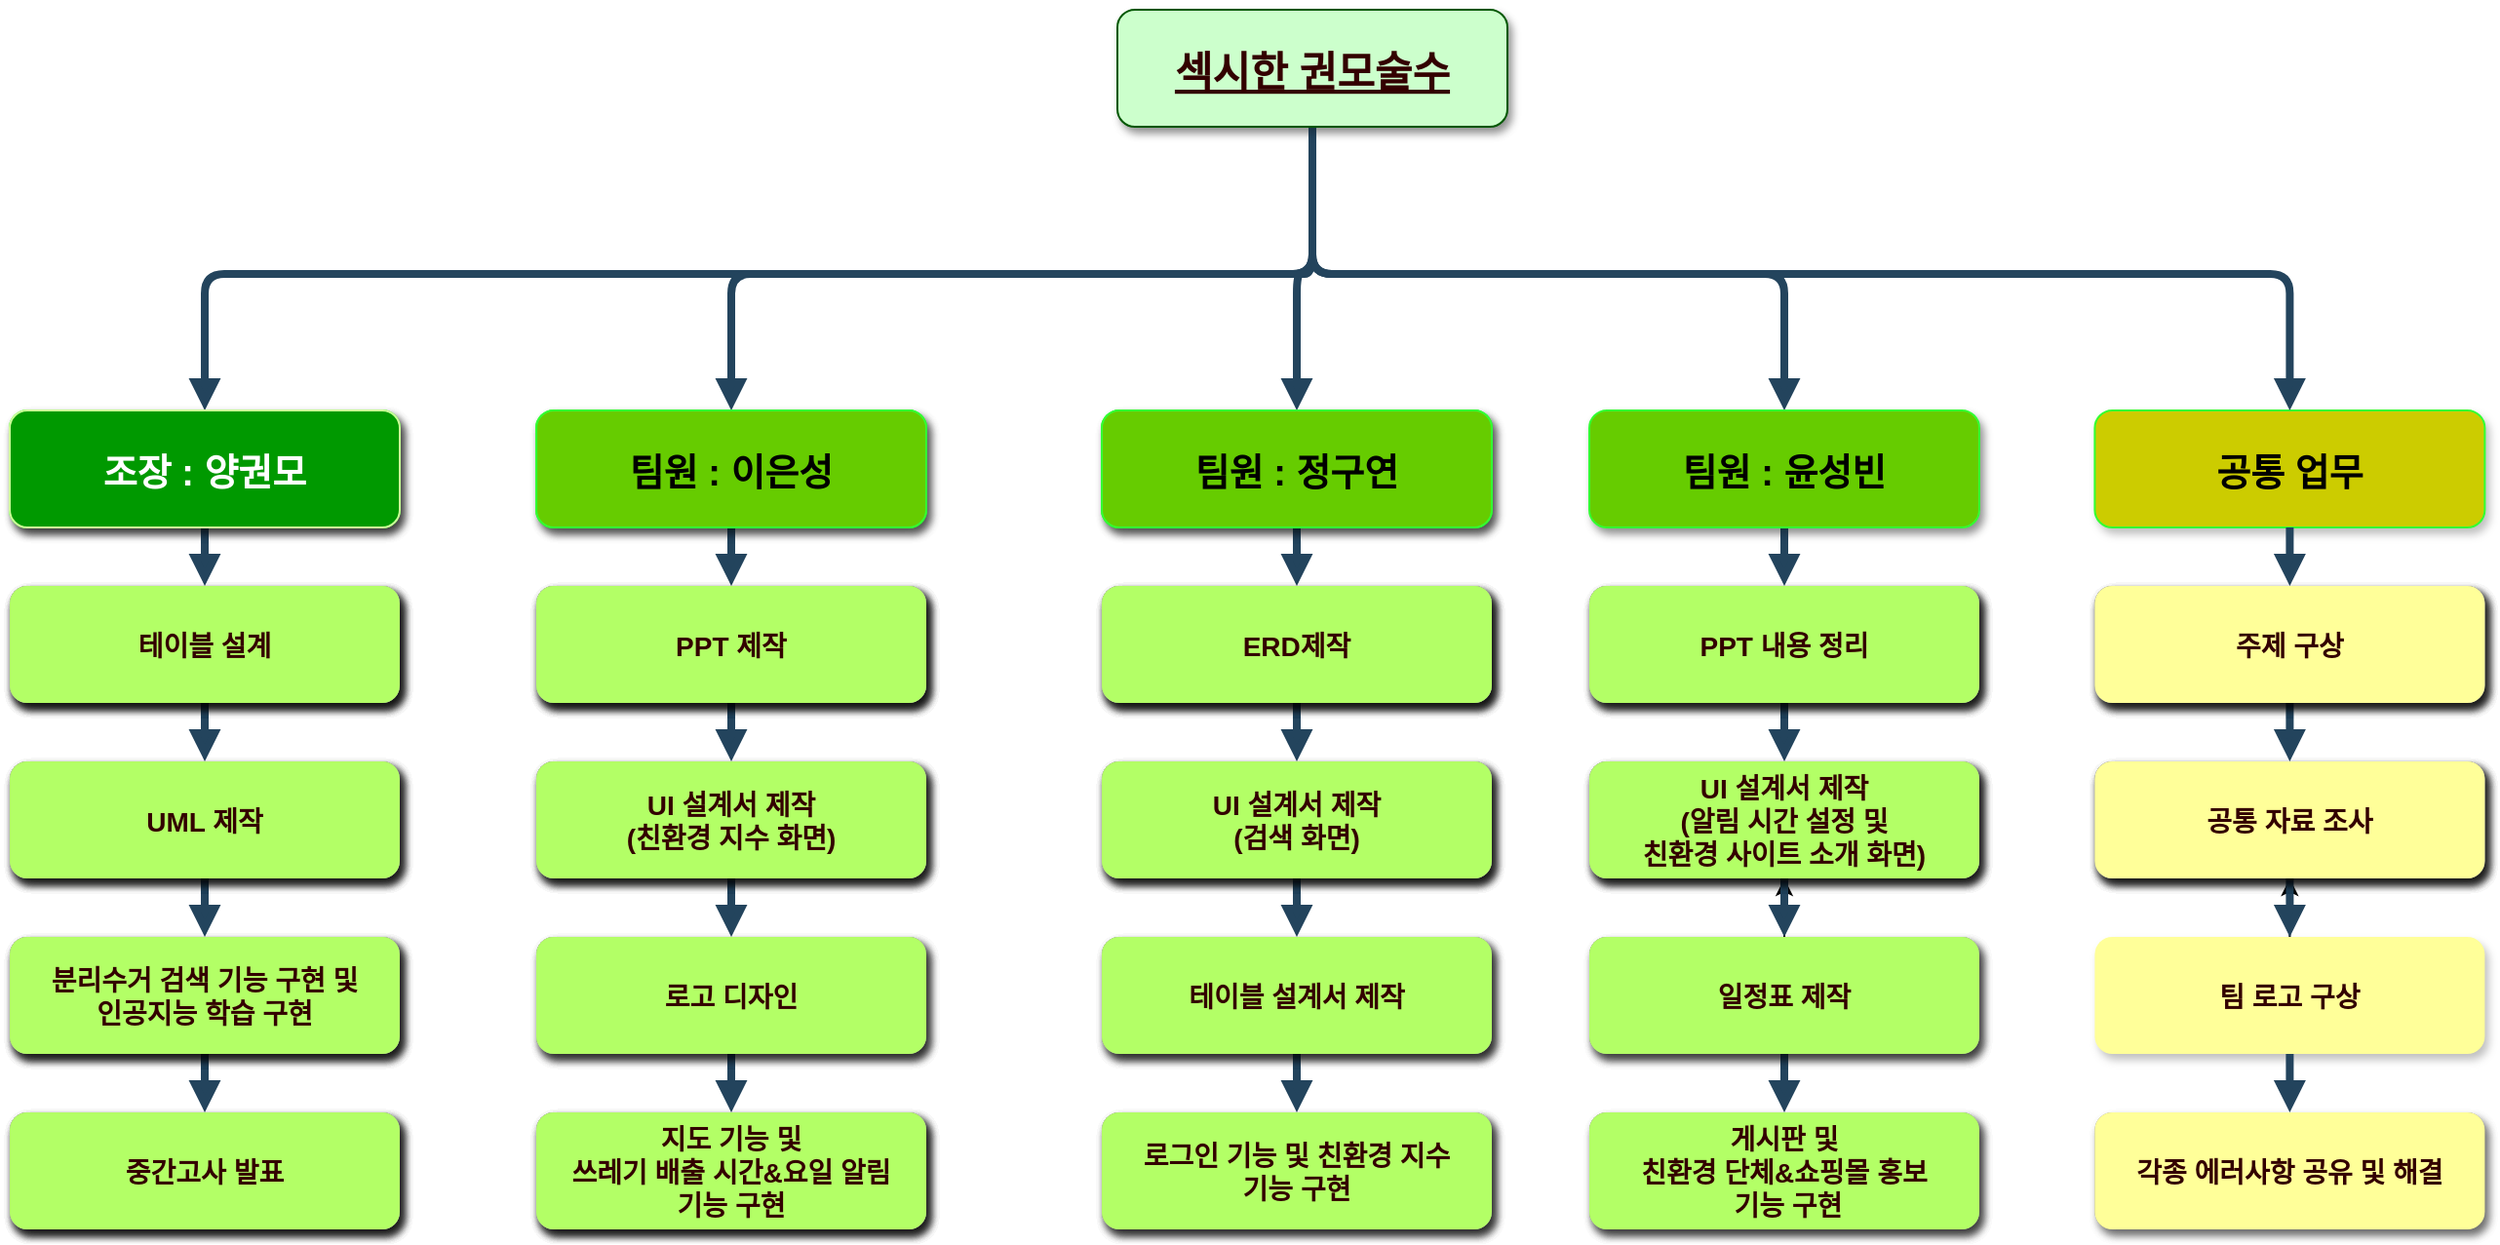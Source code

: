 <mxfile version="15.5.4" type="github">
  <diagram name="Page-1" id="97916047-d0de-89f5-080d-49f4d83e522f">
    <mxGraphModel dx="1452" dy="807" grid="1" gridSize="10" guides="1" tooltips="1" connect="1" arrows="1" fold="1" page="1" pageScale="1.5" pageWidth="1169" pageHeight="827" background="none" math="0" shadow="0">
      <root>
        <mxCell id="0" />
        <mxCell id="1" parent="0" />
        <mxCell id="2" value="섹시한 권모술수" style="rounded=1;fillColor=#B3B3B3;strokeColor=none;shadow=1;gradientColor=none;fontStyle=1;fontColor=#FFFFFF;fontSize=14;" parent="1" vertex="1">
          <mxGeometry x="850" y="420" width="200" height="60" as="geometry" />
        </mxCell>
        <mxCell id="8" value="조장 : 양권모" style="rounded=1;fillColor=#B3B3B3;strokeColor=none;shadow=1;gradientColor=none;fontStyle=1;fontColor=#FFFFFF;fontSize=14;" parent="1" vertex="1">
          <mxGeometry x="282" y="625.5" width="200" height="60" as="geometry" />
        </mxCell>
        <mxCell id="9" value="테이블 설계" style="rounded=1;fillColor=#B3B3B3;strokeColor=none;shadow=1;gradientColor=none;fontStyle=1;fontColor=#FFFFFF;fontSize=14;" parent="1" vertex="1">
          <mxGeometry x="282" y="715.5" width="200" height="60" as="geometry" />
        </mxCell>
        <mxCell id="10" value="UML 제작" style="rounded=1;fillColor=#B3B3B3;strokeColor=none;shadow=1;gradientColor=none;fontStyle=1;fontColor=#FFFFFF;fontSize=14;" parent="1" vertex="1">
          <mxGeometry x="282" y="805.5" width="200" height="60" as="geometry" />
        </mxCell>
        <mxCell id="11" value="분리수거 검색 기능 구현" style="rounded=1;fillColor=#B3B3B3;strokeColor=none;shadow=1;gradientColor=none;fontStyle=1;fontColor=#FFFFFF;fontSize=14;" parent="1" vertex="1">
          <mxGeometry x="282" y="895.5" width="200" height="60" as="geometry" />
        </mxCell>
        <mxCell id="12" value="중간고사 발표" style="rounded=1;fillColor=#B3B3B3;strokeColor=none;shadow=1;gradientColor=none;fontStyle=1;fontColor=#FFFFFF;fontSize=14;" parent="1" vertex="1">
          <mxGeometry x="282" y="985.5" width="200" height="60" as="geometry" />
        </mxCell>
        <mxCell id="13" value="팀원 : 이은성" style="rounded=1;fillColor=#B3B3B3;strokeColor=none;shadow=1;gradientColor=none;fontStyle=1;fontColor=#FFFFFF;fontSize=14;" parent="1" vertex="1">
          <mxGeometry x="552" y="625.5" width="200" height="60" as="geometry" />
        </mxCell>
        <mxCell id="14" value="PPT 제작" style="rounded=1;fillColor=#B3B3B3;strokeColor=none;shadow=1;gradientColor=none;fontStyle=1;fontColor=#FFFFFF;fontSize=14;" parent="1" vertex="1">
          <mxGeometry x="552" y="715.5" width="200" height="60" as="geometry" />
        </mxCell>
        <mxCell id="15" value="UI 설계서 제작&#xa;(친환경 지수 화면)" style="rounded=1;fillColor=#B3B3B3;strokeColor=none;shadow=1;gradientColor=none;fontStyle=1;fontColor=#FFFFFF;fontSize=14;" parent="1" vertex="1">
          <mxGeometry x="552" y="805.5" width="200" height="60" as="geometry" />
        </mxCell>
        <mxCell id="16" value="로고 디자인" style="rounded=1;fillColor=#B3B3B3;strokeColor=none;shadow=1;gradientColor=none;fontStyle=1;fontColor=#FFFFFF;fontSize=14;" parent="1" vertex="1">
          <mxGeometry x="552" y="895.5" width="200" height="60" as="geometry" />
        </mxCell>
        <mxCell id="18" value="팀원 : 정구연" style="rounded=1;fillColor=#B3B3B3;strokeColor=none;shadow=1;gradientColor=none;fontStyle=1;fontColor=#FFFFFF;fontSize=14;" parent="1" vertex="1">
          <mxGeometry x="842" y="625.5" width="200" height="60" as="geometry" />
        </mxCell>
        <mxCell id="19" value="ERD제작" style="rounded=1;fillColor=#B3B3B3;strokeColor=none;shadow=1;gradientColor=none;fontStyle=1;fontColor=#FFFFFF;fontSize=14;" parent="1" vertex="1">
          <mxGeometry x="842" y="715.5" width="200" height="60" as="geometry" />
        </mxCell>
        <mxCell id="20" value="UI 설계서 제작&#xa;(검색 화면)" style="rounded=1;fillColor=#B3B3B3;strokeColor=none;shadow=1;gradientColor=none;fontStyle=1;fontColor=#FFFFFF;fontSize=14;" parent="1" vertex="1">
          <mxGeometry x="842" y="805.5" width="200" height="60" as="geometry" />
        </mxCell>
        <mxCell id="21" value="테이블 설계서 제작" style="rounded=1;fillColor=#B3B3B3;strokeColor=none;shadow=1;gradientColor=none;fontStyle=1;fontColor=#FFFFFF;fontSize=14;" parent="1" vertex="1">
          <mxGeometry x="842" y="895.5" width="200" height="60" as="geometry" />
        </mxCell>
        <mxCell id="22" value="로그인 기능 및 친환경 지수&#xa;기능 구현" style="rounded=1;fillColor=#B3B3B3;strokeColor=none;shadow=1;gradientColor=none;fontStyle=1;fontColor=#FFFFFF;fontSize=14;" parent="1" vertex="1">
          <mxGeometry x="842" y="985.5" width="200" height="60" as="geometry" />
        </mxCell>
        <mxCell id="23" value="팀원 : 윤성빈" style="rounded=1;fillColor=#B3B3B3;strokeColor=none;shadow=1;gradientColor=none;fontStyle=1;fontColor=#FFFFFF;fontSize=14;" parent="1" vertex="1">
          <mxGeometry x="1092" y="625.5" width="200" height="60" as="geometry" />
        </mxCell>
        <mxCell id="24" value="PPT 내용 정리" style="rounded=1;fillColor=#B3B3B3;strokeColor=none;shadow=1;gradientColor=none;fontStyle=1;fontColor=#FFFFFF;fontSize=14;" parent="1" vertex="1">
          <mxGeometry x="1092" y="715.5" width="200" height="60" as="geometry" />
        </mxCell>
        <mxCell id="25" value="UI 설계서 제작&#xa;(알림 시간 설정 및 &#xa;친환경 사이트 소개 화면)" style="rounded=1;fillColor=#B3B3B3;strokeColor=none;shadow=1;gradientColor=none;fontStyle=1;fontColor=#FFFFFF;fontSize=14;" parent="1" vertex="1">
          <mxGeometry x="1092" y="805.5" width="200" height="60" as="geometry" />
        </mxCell>
        <mxCell id="JcWM8oOSAUvYEdA_p9wD-55" value="" style="edgeStyle=orthogonalEdgeStyle;rounded=0;orthogonalLoop=1;jettySize=auto;html=1;fillColor=#B3B3B3;" parent="1" source="26" target="25" edge="1">
          <mxGeometry relative="1" as="geometry" />
        </mxCell>
        <mxCell id="26" value="일정표 제작" style="rounded=1;fillColor=#B3B3B3;strokeColor=none;shadow=1;gradientColor=none;fontStyle=1;fontColor=#FFFFFF;fontSize=14;" parent="1" vertex="1">
          <mxGeometry x="1092" y="895.5" width="200" height="60" as="geometry" />
        </mxCell>
        <mxCell id="27" value="게시판 및&#xa;친환경 단체&amp;쇼핑몰 홍보&#xa; 기능 구현" style="rounded=1;fillColor=#B3B3B3;strokeColor=none;shadow=1;gradientColor=none;fontStyle=1;fontColor=#FFFFFF;fontSize=14;" parent="1" vertex="1">
          <mxGeometry x="1092" y="985.5" width="200" height="60" as="geometry" />
        </mxCell>
        <mxCell id="34" value="" style="edgeStyle=elbowEdgeStyle;elbow=vertical;strokeWidth=4;endArrow=block;endFill=1;fontStyle=1;strokeColor=#23445D;exitX=0.5;exitY=0.984;exitDx=0;exitDy=0;exitPerimeter=0;" parent="1" source="2" target="8" edge="1">
          <mxGeometry x="22" y="165.5" width="100" height="100" as="geometry">
            <mxPoint x="772" y="405.5" as="sourcePoint" />
            <mxPoint x="122" y="165.5" as="targetPoint" />
            <Array as="points">
              <mxPoint x="552" y="555.5" />
            </Array>
          </mxGeometry>
        </mxCell>
        <mxCell id="37" value="" style="edgeStyle=elbowEdgeStyle;elbow=vertical;strokeWidth=4;endArrow=block;endFill=1;fontStyle=1;strokeColor=#23445D;exitX=0.5;exitY=1;exitDx=0;exitDy=0;" parent="1" source="2" target="23" edge="1">
          <mxGeometry x="22" y="165.5" width="100" height="100" as="geometry">
            <mxPoint x="772" y="405.5" as="sourcePoint" />
            <mxPoint x="122" y="165.5" as="targetPoint" />
            <Array as="points">
              <mxPoint x="972" y="555.5" />
            </Array>
          </mxGeometry>
        </mxCell>
        <mxCell id="38" value="" style="edgeStyle=elbowEdgeStyle;elbow=vertical;strokeWidth=4;endArrow=block;endFill=1;fontStyle=1;strokeColor=#23445D;fillColor=#B3B3B3;" parent="1" source="8" target="9" edge="1">
          <mxGeometry x="62" y="165.5" width="100" height="100" as="geometry">
            <mxPoint x="62" y="265.5" as="sourcePoint" />
            <mxPoint x="162" y="165.5" as="targetPoint" />
          </mxGeometry>
        </mxCell>
        <mxCell id="39" value="" style="edgeStyle=elbowEdgeStyle;elbow=vertical;strokeWidth=4;endArrow=block;endFill=1;fontStyle=1;strokeColor=#23445D;fillColor=#B3B3B3;" parent="1" source="9" target="10" edge="1">
          <mxGeometry x="62" y="185.5" width="100" height="100" as="geometry">
            <mxPoint x="62" y="285.5" as="sourcePoint" />
            <mxPoint x="162" y="185.5" as="targetPoint" />
          </mxGeometry>
        </mxCell>
        <mxCell id="40" value="" style="edgeStyle=elbowEdgeStyle;elbow=vertical;strokeWidth=4;endArrow=block;endFill=1;fontStyle=1;strokeColor=#23445D;fillColor=#B3B3B3;" parent="1" source="10" target="11" edge="1">
          <mxGeometry x="62" y="195.5" width="100" height="100" as="geometry">
            <mxPoint x="62" y="295.5" as="sourcePoint" />
            <mxPoint x="162" y="195.5" as="targetPoint" />
          </mxGeometry>
        </mxCell>
        <mxCell id="41" value="" style="edgeStyle=elbowEdgeStyle;elbow=vertical;strokeWidth=4;endArrow=block;endFill=1;fontStyle=1;strokeColor=#23445D;fillColor=#B3B3B3;" parent="1" source="11" target="12" edge="1">
          <mxGeometry x="62" y="205.5" width="100" height="100" as="geometry">
            <mxPoint x="62" y="305.5" as="sourcePoint" />
            <mxPoint x="162" y="205.5" as="targetPoint" />
          </mxGeometry>
        </mxCell>
        <mxCell id="42" value="" style="edgeStyle=elbowEdgeStyle;elbow=vertical;strokeWidth=4;endArrow=block;endFill=1;fontStyle=1;strokeColor=#23445D;fillColor=#B3B3B3;" parent="1" source="13" target="14" edge="1">
          <mxGeometry x="62" y="175.5" width="100" height="100" as="geometry">
            <mxPoint x="62" y="275.5" as="sourcePoint" />
            <mxPoint x="162" y="175.5" as="targetPoint" />
          </mxGeometry>
        </mxCell>
        <mxCell id="43" value="" style="edgeStyle=elbowEdgeStyle;elbow=vertical;strokeWidth=4;endArrow=block;endFill=1;fontStyle=1;strokeColor=#23445D;fillColor=#B3B3B3;" parent="1" source="14" target="15" edge="1">
          <mxGeometry x="62" y="185.5" width="100" height="100" as="geometry">
            <mxPoint x="62" y="285.5" as="sourcePoint" />
            <mxPoint x="162" y="185.5" as="targetPoint" />
          </mxGeometry>
        </mxCell>
        <mxCell id="44" value="" style="edgeStyle=elbowEdgeStyle;elbow=vertical;strokeWidth=4;endArrow=block;endFill=1;fontStyle=1;strokeColor=#23445D;fillColor=#B3B3B3;" parent="1" source="15" target="16" edge="1">
          <mxGeometry x="62" y="195.5" width="100" height="100" as="geometry">
            <mxPoint x="62" y="295.5" as="sourcePoint" />
            <mxPoint x="162" y="195.5" as="targetPoint" />
          </mxGeometry>
        </mxCell>
        <mxCell id="46" value="" style="edgeStyle=elbowEdgeStyle;elbow=vertical;strokeWidth=4;endArrow=block;endFill=1;fontStyle=1;strokeColor=#23445D;fillColor=#B3B3B3;" parent="1" source="18" target="19" edge="1">
          <mxGeometry x="72" y="175.5" width="100" height="100" as="geometry">
            <mxPoint x="72" y="275.5" as="sourcePoint" />
            <mxPoint x="172" y="175.5" as="targetPoint" />
          </mxGeometry>
        </mxCell>
        <mxCell id="47" value="" style="edgeStyle=elbowEdgeStyle;elbow=vertical;strokeWidth=4;endArrow=block;endFill=1;fontStyle=1;strokeColor=#23445D;fillColor=#B3B3B3;" parent="1" source="19" target="20" edge="1">
          <mxGeometry x="72" y="185.5" width="100" height="100" as="geometry">
            <mxPoint x="72" y="285.5" as="sourcePoint" />
            <mxPoint x="172" y="185.5" as="targetPoint" />
          </mxGeometry>
        </mxCell>
        <mxCell id="48" value="" style="edgeStyle=elbowEdgeStyle;elbow=vertical;strokeWidth=4;endArrow=block;endFill=1;fontStyle=1;strokeColor=#23445D;fillColor=#B3B3B3;" parent="1" source="20" target="21" edge="1">
          <mxGeometry x="72" y="195.5" width="100" height="100" as="geometry">
            <mxPoint x="72" y="295.5" as="sourcePoint" />
            <mxPoint x="172" y="195.5" as="targetPoint" />
          </mxGeometry>
        </mxCell>
        <mxCell id="49" value="" style="edgeStyle=elbowEdgeStyle;elbow=vertical;strokeWidth=4;endArrow=block;endFill=1;fontStyle=1;strokeColor=#23445D;fillColor=#B3B3B3;" parent="1" source="21" target="22" edge="1">
          <mxGeometry x="72" y="205.5" width="100" height="100" as="geometry">
            <mxPoint x="72" y="305.5" as="sourcePoint" />
            <mxPoint x="172" y="205.5" as="targetPoint" />
          </mxGeometry>
        </mxCell>
        <mxCell id="50" value="" style="edgeStyle=elbowEdgeStyle;elbow=vertical;strokeWidth=4;endArrow=block;endFill=1;fontStyle=1;strokeColor=#23445D;fillColor=#B3B3B3;" parent="1" source="23" target="24" edge="1">
          <mxGeometry x="72" y="175.5" width="100" height="100" as="geometry">
            <mxPoint x="72" y="275.5" as="sourcePoint" />
            <mxPoint x="172" y="175.5" as="targetPoint" />
          </mxGeometry>
        </mxCell>
        <mxCell id="51" value="" style="edgeStyle=elbowEdgeStyle;elbow=vertical;strokeWidth=4;endArrow=block;endFill=1;fontStyle=1;strokeColor=#23445D;fillColor=#B3B3B3;" parent="1" source="24" target="25" edge="1">
          <mxGeometry x="72" y="185.5" width="100" height="100" as="geometry">
            <mxPoint x="72" y="285.5" as="sourcePoint" />
            <mxPoint x="172" y="185.5" as="targetPoint" />
          </mxGeometry>
        </mxCell>
        <mxCell id="52" value="" style="edgeStyle=elbowEdgeStyle;elbow=vertical;strokeWidth=4;endArrow=block;endFill=1;fontStyle=1;strokeColor=#23445D;fillColor=#B3B3B3;" parent="1" source="25" target="26" edge="1">
          <mxGeometry x="72" y="195.5" width="100" height="100" as="geometry">
            <mxPoint x="72" y="295.5" as="sourcePoint" />
            <mxPoint x="172" y="195.5" as="targetPoint" />
          </mxGeometry>
        </mxCell>
        <mxCell id="53" value="" style="edgeStyle=elbowEdgeStyle;elbow=vertical;strokeWidth=4;endArrow=block;endFill=1;fontStyle=1;strokeColor=#23445D;fillColor=#B3B3B3;" parent="1" source="26" target="27" edge="1">
          <mxGeometry x="72" y="205.5" width="100" height="100" as="geometry">
            <mxPoint x="72" y="305.5" as="sourcePoint" />
            <mxPoint x="172" y="205.5" as="targetPoint" />
          </mxGeometry>
        </mxCell>
        <mxCell id="54" value="" style="edgeStyle=elbowEdgeStyle;elbow=vertical;strokeWidth=4;endArrow=block;endFill=1;fontStyle=1;strokeColor=#23445D;exitX=0.5;exitY=1;exitDx=0;exitDy=0;" parent="1" source="2" target="13" edge="1">
          <mxGeometry x="22" y="165.5" width="100" height="100" as="geometry">
            <mxPoint x="770" y="490" as="sourcePoint" />
            <mxPoint x="122" y="165.5" as="targetPoint" />
            <Array as="points">
              <mxPoint x="652" y="555.5" />
            </Array>
          </mxGeometry>
        </mxCell>
        <mxCell id="55" value="" style="edgeStyle=elbowEdgeStyle;elbow=vertical;strokeWidth=4;endArrow=block;endFill=1;fontStyle=1;strokeColor=#23445D;exitX=0.5;exitY=1;exitDx=0;exitDy=0;" parent="1" source="2" target="18" edge="1">
          <mxGeometry x="22" y="165.5" width="100" height="100" as="geometry">
            <mxPoint x="772" y="405.5" as="sourcePoint" />
            <mxPoint x="122" y="165.5" as="targetPoint" />
            <Array as="points">
              <mxPoint x="942" y="555.5" />
            </Array>
          </mxGeometry>
        </mxCell>
        <mxCell id="JcWM8oOSAUvYEdA_p9wD-56" value="지도 기능 및&#xa;쓰레기 배출 시간&amp;요일 알림&#xa;기능 구현" style="rounded=1;fillColor=#B3B3B3;strokeColor=none;shadow=1;gradientColor=none;fontStyle=1;fontColor=#FFFFFF;fontSize=14;" parent="1" vertex="1">
          <mxGeometry x="552" y="985.5" width="200" height="60" as="geometry" />
        </mxCell>
        <mxCell id="JcWM8oOSAUvYEdA_p9wD-57" value="" style="edgeStyle=elbowEdgeStyle;elbow=vertical;strokeWidth=4;endArrow=block;endFill=1;fontStyle=1;strokeColor=#23445D;fillColor=#B3B3B3;" parent="1" target="JcWM8oOSAUvYEdA_p9wD-56" edge="1">
          <mxGeometry x="332" y="205.5" width="100" height="100" as="geometry">
            <mxPoint x="652" y="955.5" as="sourcePoint" />
            <mxPoint x="432" y="205.5" as="targetPoint" />
          </mxGeometry>
        </mxCell>
        <mxCell id="JcWM8oOSAUvYEdA_p9wD-58" value="공통 업무" style="rounded=1;fillColor=#CCCC00;strokeColor=#33FF33;shadow=1;fontStyle=1;fontSize=19;" parent="1" vertex="1">
          <mxGeometry x="1351.2" y="625.5" width="200" height="60" as="geometry" />
        </mxCell>
        <mxCell id="JcWM8oOSAUvYEdA_p9wD-59" value="주제 구상" style="rounded=1;fillColor=#B3B3B3;strokeColor=none;shadow=1;gradientColor=none;fontStyle=1;fontColor=#FFFFFF;fontSize=14;" parent="1" vertex="1">
          <mxGeometry x="1351.2" y="715.5" width="200" height="60" as="geometry" />
        </mxCell>
        <mxCell id="JcWM8oOSAUvYEdA_p9wD-60" value="자료 조사" style="rounded=1;fillColor=#B3B3B3;strokeColor=none;shadow=1;gradientColor=none;fontStyle=1;fontColor=#FFFFFF;fontSize=14;" parent="1" vertex="1">
          <mxGeometry x="1351.2" y="805.5" width="200" height="60" as="geometry" />
        </mxCell>
        <mxCell id="JcWM8oOSAUvYEdA_p9wD-61" value="" style="edgeStyle=orthogonalEdgeStyle;rounded=0;orthogonalLoop=1;jettySize=auto;html=1;fillColor=#B3B3B3;" parent="1" source="JcWM8oOSAUvYEdA_p9wD-62" target="JcWM8oOSAUvYEdA_p9wD-60" edge="1">
          <mxGeometry relative="1" as="geometry" />
        </mxCell>
        <mxCell id="JcWM8oOSAUvYEdA_p9wD-62" value="팀 로고 구상" style="rounded=1;fillColor=#FFFF99;strokeColor=none;shadow=1;gradientColor=none;fontStyle=1;fontColor=#330000;fontSize=14;" parent="1" vertex="1">
          <mxGeometry x="1351.2" y="895.5" width="200" height="60" as="geometry" />
        </mxCell>
        <mxCell id="JcWM8oOSAUvYEdA_p9wD-63" value="각종 에러사항 공유 및 해결" style="rounded=1;fillColor=#B3B3B3;strokeColor=none;shadow=1;gradientColor=none;fontStyle=1;fontColor=#FFFFFF;fontSize=14;" parent="1" vertex="1">
          <mxGeometry x="1351.2" y="985.5" width="200" height="60" as="geometry" />
        </mxCell>
        <mxCell id="JcWM8oOSAUvYEdA_p9wD-64" value="" style="edgeStyle=elbowEdgeStyle;elbow=vertical;strokeWidth=4;endArrow=block;endFill=1;fontStyle=1;strokeColor=#23445D;exitX=0.5;exitY=1;exitDx=0;exitDy=0;" parent="1" source="2" target="JcWM8oOSAUvYEdA_p9wD-58" edge="1">
          <mxGeometry x="281.2" y="165.5" width="100" height="100" as="geometry">
            <mxPoint x="940" y="480" as="sourcePoint" />
            <mxPoint x="381.2" y="165.5" as="targetPoint" />
            <Array as="points">
              <mxPoint x="1231.2" y="555.5" />
            </Array>
          </mxGeometry>
        </mxCell>
        <mxCell id="JcWM8oOSAUvYEdA_p9wD-65" value="" style="edgeStyle=elbowEdgeStyle;elbow=vertical;strokeWidth=4;endArrow=block;endFill=1;fontStyle=1;strokeColor=#23445D;fillColor=#B3B3B3;" parent="1" source="JcWM8oOSAUvYEdA_p9wD-58" target="JcWM8oOSAUvYEdA_p9wD-59" edge="1">
          <mxGeometry x="331.2" y="175.5" width="100" height="100" as="geometry">
            <mxPoint x="331.2" y="275.5" as="sourcePoint" />
            <mxPoint x="431.2" y="175.5" as="targetPoint" />
          </mxGeometry>
        </mxCell>
        <mxCell id="JcWM8oOSAUvYEdA_p9wD-66" value="" style="edgeStyle=elbowEdgeStyle;elbow=vertical;strokeWidth=4;endArrow=block;endFill=1;fontStyle=1;strokeColor=#23445D;fillColor=#B3B3B3;" parent="1" source="JcWM8oOSAUvYEdA_p9wD-59" target="JcWM8oOSAUvYEdA_p9wD-60" edge="1">
          <mxGeometry x="331.2" y="185.5" width="100" height="100" as="geometry">
            <mxPoint x="331.2" y="285.5" as="sourcePoint" />
            <mxPoint x="431.2" y="185.5" as="targetPoint" />
          </mxGeometry>
        </mxCell>
        <mxCell id="JcWM8oOSAUvYEdA_p9wD-67" value="" style="edgeStyle=elbowEdgeStyle;elbow=vertical;strokeWidth=4;endArrow=block;endFill=1;fontStyle=1;strokeColor=#23445D;fillColor=#B3B3B3;" parent="1" source="JcWM8oOSAUvYEdA_p9wD-60" target="JcWM8oOSAUvYEdA_p9wD-62" edge="1">
          <mxGeometry x="331.2" y="195.5" width="100" height="100" as="geometry">
            <mxPoint x="331.2" y="295.5" as="sourcePoint" />
            <mxPoint x="431.2" y="195.5" as="targetPoint" />
          </mxGeometry>
        </mxCell>
        <mxCell id="JcWM8oOSAUvYEdA_p9wD-68" value="" style="edgeStyle=elbowEdgeStyle;elbow=vertical;strokeWidth=4;endArrow=block;endFill=1;fontStyle=1;strokeColor=#23445D;fillColor=#B3B3B3;" parent="1" source="JcWM8oOSAUvYEdA_p9wD-62" target="JcWM8oOSAUvYEdA_p9wD-63" edge="1">
          <mxGeometry x="331.2" y="205.5" width="100" height="100" as="geometry">
            <mxPoint x="331.2" y="305.5" as="sourcePoint" />
            <mxPoint x="431.2" y="205.5" as="targetPoint" />
          </mxGeometry>
        </mxCell>
        <mxCell id="vO5Uiwg48mZxLJuewjus-56" value="섹시한 권모술수" style="rounded=1;fillColor=#CCFFCC;strokeColor=#005700;shadow=1;fontStyle=5;fontSize=21;fontColor=#330000;" vertex="1" parent="1">
          <mxGeometry x="850" y="420" width="200" height="60" as="geometry" />
        </mxCell>
        <mxCell id="vO5Uiwg48mZxLJuewjus-57" value="조장 : 양권모" style="rounded=1;fillColor=#B3B3B3;strokeColor=none;shadow=1;gradientColor=none;fontStyle=1;fontColor=#FFFFFF;fontSize=14;" vertex="1" parent="1">
          <mxGeometry x="282" y="625.5" width="200" height="60" as="geometry" />
        </mxCell>
        <mxCell id="vO5Uiwg48mZxLJuewjus-58" value="조장 : 양권모" style="rounded=1;fillColor=#B3B3B3;strokeColor=none;shadow=1;gradientColor=none;fontStyle=1;fontColor=#FFFFFF;fontSize=14;" vertex="1" parent="1">
          <mxGeometry x="282" y="625.5" width="200" height="60" as="geometry" />
        </mxCell>
        <mxCell id="vO5Uiwg48mZxLJuewjus-59" value="팀원 : 이은성" style="rounded=1;fillColor=#B3B3B3;strokeColor=none;shadow=1;gradientColor=none;fontStyle=1;fontColor=#FFFFFF;fontSize=14;" vertex="1" parent="1">
          <mxGeometry x="552" y="625.5" width="200" height="60" as="geometry" />
        </mxCell>
        <mxCell id="vO5Uiwg48mZxLJuewjus-60" value="팀원 : 정구연" style="rounded=1;fillColor=#B3B3B3;strokeColor=none;shadow=1;gradientColor=none;fontStyle=1;fontColor=#FFFFFF;fontSize=14;" vertex="1" parent="1">
          <mxGeometry x="842" y="625.5" width="200" height="60" as="geometry" />
        </mxCell>
        <mxCell id="vO5Uiwg48mZxLJuewjus-61" value="조장 : 양권모" style="rounded=1;fillColor=#66CC00;strokeColor=#33FF33;shadow=1;fontStyle=1;fontSize=14;" vertex="1" parent="1">
          <mxGeometry x="282" y="625.5" width="200" height="60" as="geometry" />
        </mxCell>
        <mxCell id="vO5Uiwg48mZxLJuewjus-62" value="팀원 : 이은성" style="rounded=1;fillColor=#66CC00;strokeColor=#33FF33;shadow=1;fontStyle=1;fontSize=14;" vertex="1" parent="1">
          <mxGeometry x="552" y="625.5" width="200" height="60" as="geometry" />
        </mxCell>
        <mxCell id="vO5Uiwg48mZxLJuewjus-63" value="팀원 : 정구연" style="rounded=1;fillColor=#66CC00;strokeColor=#33FF33;shadow=1;fontStyle=1;fontSize=14;" vertex="1" parent="1">
          <mxGeometry x="842" y="625.5" width="200" height="60" as="geometry" />
        </mxCell>
        <mxCell id="vO5Uiwg48mZxLJuewjus-64" value="팀원 : 윤성빈" style="rounded=1;fillColor=#66CC00;strokeColor=#33FF33;shadow=1;fontStyle=1;fontSize=19;" vertex="1" parent="1">
          <mxGeometry x="1092" y="625.5" width="200" height="60" as="geometry" />
        </mxCell>
        <mxCell id="vO5Uiwg48mZxLJuewjus-65" value="테이블 설계" style="rounded=1;fillColor=#B3B3B3;strokeColor=none;shadow=1;gradientColor=none;fontStyle=1;fontColor=#FFFFFF;fontSize=14;" vertex="1" parent="1">
          <mxGeometry x="282" y="715.5" width="200" height="60" as="geometry" />
        </mxCell>
        <mxCell id="vO5Uiwg48mZxLJuewjus-66" value="PPT 제작" style="rounded=1;fillColor=#B3B3B3;strokeColor=none;shadow=1;gradientColor=none;fontStyle=1;fontColor=#FFFFFF;fontSize=14;" vertex="1" parent="1">
          <mxGeometry x="552" y="715.5" width="200" height="60" as="geometry" />
        </mxCell>
        <mxCell id="vO5Uiwg48mZxLJuewjus-67" value="ERD제작" style="rounded=1;fillColor=#B3B3B3;strokeColor=none;shadow=1;gradientColor=none;fontStyle=1;fontColor=#FFFFFF;fontSize=14;" vertex="1" parent="1">
          <mxGeometry x="842" y="715.5" width="200" height="60" as="geometry" />
        </mxCell>
        <mxCell id="vO5Uiwg48mZxLJuewjus-68" value="테이블 설계" style="rounded=1;fillColor=#B3B3B3;strokeColor=none;shadow=1;gradientColor=none;fontStyle=1;fontColor=#FFFFFF;fontSize=14;" vertex="1" parent="1">
          <mxGeometry x="282" y="715.5" width="200" height="60" as="geometry" />
        </mxCell>
        <mxCell id="vO5Uiwg48mZxLJuewjus-69" value="PPT 제작" style="rounded=1;fillColor=#B3B3B3;strokeColor=none;shadow=1;gradientColor=none;fontStyle=1;fontColor=#FFFFFF;fontSize=14;" vertex="1" parent="1">
          <mxGeometry x="552" y="715.5" width="200" height="60" as="geometry" />
        </mxCell>
        <mxCell id="vO5Uiwg48mZxLJuewjus-70" value="ERD제작" style="rounded=1;fillColor=#B3B3B3;strokeColor=none;shadow=1;gradientColor=none;fontStyle=1;fontColor=#FFFFFF;fontSize=14;" vertex="1" parent="1">
          <mxGeometry x="842" y="715.5" width="200" height="60" as="geometry" />
        </mxCell>
        <mxCell id="vO5Uiwg48mZxLJuewjus-71" value="주제 구상" style="rounded=1;fillColor=#B3B3B3;strokeColor=none;shadow=1;gradientColor=none;fontStyle=1;fontColor=#FFFFFF;fontSize=14;" vertex="1" parent="1">
          <mxGeometry x="1351.2" y="715.5" width="200" height="60" as="geometry" />
        </mxCell>
        <mxCell id="vO5Uiwg48mZxLJuewjus-72" value="자료 조사" style="rounded=1;fillColor=#B3B3B3;strokeColor=none;shadow=1;gradientColor=none;fontStyle=1;fontColor=#FFFFFF;fontSize=14;" vertex="1" parent="1">
          <mxGeometry x="1351.2" y="805.5" width="200" height="60" as="geometry" />
        </mxCell>
        <mxCell id="vO5Uiwg48mZxLJuewjus-73" value="PPT 내용 정리" style="rounded=1;fillColor=#B3B3B3;strokeColor=none;shadow=1;gradientColor=none;fontStyle=1;fontColor=#FFFFFF;fontSize=14;" vertex="1" parent="1">
          <mxGeometry x="1092" y="715.5" width="200" height="60" as="geometry" />
        </mxCell>
        <mxCell id="vO5Uiwg48mZxLJuewjus-74" value="UI 설계서 제작&#xa;(알림 시간 설정 및 &#xa;친환경 사이트 소개 화면)" style="rounded=1;fillColor=#B3B3B3;strokeColor=none;shadow=1;gradientColor=none;fontStyle=1;fontColor=#FFFFFF;fontSize=14;" vertex="1" parent="1">
          <mxGeometry x="1092" y="805.5" width="200" height="60" as="geometry" />
        </mxCell>
        <mxCell id="vO5Uiwg48mZxLJuewjus-75" value="UI 설계서 제작&#xa;(검색 화면)" style="rounded=1;fillColor=#B3B3B3;strokeColor=none;shadow=1;gradientColor=none;fontStyle=1;fontColor=#FFFFFF;fontSize=14;" vertex="1" parent="1">
          <mxGeometry x="842" y="805.5" width="200" height="60" as="geometry" />
        </mxCell>
        <mxCell id="vO5Uiwg48mZxLJuewjus-76" value="UI 설계서 제작&#xa;(친환경 지수 화면)" style="rounded=1;fillColor=#B3B3B3;strokeColor=none;shadow=1;gradientColor=none;fontStyle=1;fontColor=#FFFFFF;fontSize=14;" vertex="1" parent="1">
          <mxGeometry x="552" y="805.5" width="200" height="60" as="geometry" />
        </mxCell>
        <mxCell id="vO5Uiwg48mZxLJuewjus-77" value="UML 제작" style="rounded=1;fillColor=#B3B3B3;strokeColor=none;shadow=1;gradientColor=none;fontStyle=1;fontColor=#FFFFFF;fontSize=14;" vertex="1" parent="1">
          <mxGeometry x="282" y="805.5" width="200" height="60" as="geometry" />
        </mxCell>
        <mxCell id="vO5Uiwg48mZxLJuewjus-78" value="분리수거 검색 기능 구현" style="rounded=1;fillColor=#B3B3B3;strokeColor=none;shadow=1;gradientColor=none;fontStyle=1;fontColor=#FFFFFF;fontSize=14;" vertex="1" parent="1">
          <mxGeometry x="282" y="895.5" width="200" height="60" as="geometry" />
        </mxCell>
        <mxCell id="vO5Uiwg48mZxLJuewjus-79" value="중간고사 발표" style="rounded=1;fillColor=#B3B3B3;strokeColor=none;shadow=1;gradientColor=none;fontStyle=1;fontColor=#FFFFFF;fontSize=14;" vertex="1" parent="1">
          <mxGeometry x="282" y="985.5" width="200" height="60" as="geometry" />
        </mxCell>
        <mxCell id="vO5Uiwg48mZxLJuewjus-80" value="지도 기능 및&#xa;쓰레기 배출 시간&amp;요일 알림&#xa;기능 구현" style="rounded=1;fillColor=#B3B3B3;strokeColor=none;shadow=1;gradientColor=none;fontStyle=1;fontColor=#FFFFFF;fontSize=14;" vertex="1" parent="1">
          <mxGeometry x="552" y="985.5" width="200" height="60" as="geometry" />
        </mxCell>
        <mxCell id="vO5Uiwg48mZxLJuewjus-81" value="테이블 설계" style="rounded=1;fillColor=#B3B3B3;strokeColor=none;shadow=1;gradientColor=none;fontStyle=1;fontColor=#FFFFFF;fontSize=14;" vertex="1" parent="1">
          <mxGeometry x="282" y="715.5" width="200" height="60" as="geometry" />
        </mxCell>
        <mxCell id="vO5Uiwg48mZxLJuewjus-82" value="PPT 제작" style="rounded=1;fillColor=#B3B3B3;strokeColor=none;shadow=1;gradientColor=none;fontStyle=1;fontColor=#FFFFFF;fontSize=14;" vertex="1" parent="1">
          <mxGeometry x="552" y="715.5" width="200" height="60" as="geometry" />
        </mxCell>
        <mxCell id="vO5Uiwg48mZxLJuewjus-83" value="ERD제작" style="rounded=1;fillColor=#B3B3B3;strokeColor=none;shadow=1;gradientColor=none;fontStyle=1;fontColor=#FFFFFF;fontSize=14;" vertex="1" parent="1">
          <mxGeometry x="842" y="715.5" width="200" height="60" as="geometry" />
        </mxCell>
        <mxCell id="vO5Uiwg48mZxLJuewjus-84" value="주제 구상" style="rounded=1;fillColor=#B3B3B3;strokeColor=none;shadow=1;gradientColor=none;fontStyle=1;fontColor=#FFFFFF;fontSize=14;" vertex="1" parent="1">
          <mxGeometry x="1351.2" y="715.5" width="200" height="60" as="geometry" />
        </mxCell>
        <mxCell id="vO5Uiwg48mZxLJuewjus-85" value="자료 조사" style="rounded=1;fillColor=#B3B3B3;strokeColor=none;shadow=1;gradientColor=none;fontStyle=1;fontColor=#FFFFFF;fontSize=14;" vertex="1" parent="1">
          <mxGeometry x="1351.2" y="805.5" width="200" height="60" as="geometry" />
        </mxCell>
        <mxCell id="vO5Uiwg48mZxLJuewjus-86" value="PPT 내용 정리" style="rounded=1;fillColor=#B3B3B3;strokeColor=none;shadow=1;gradientColor=none;fontStyle=1;fontColor=#FFFFFF;fontSize=14;" vertex="1" parent="1">
          <mxGeometry x="1092" y="715.5" width="200" height="60" as="geometry" />
        </mxCell>
        <mxCell id="vO5Uiwg48mZxLJuewjus-87" value="UI 설계서 제작&#xa;(알림 시간 설정 및 &#xa;친환경 사이트 소개 화면)" style="rounded=1;fillColor=#B3B3B3;strokeColor=none;shadow=1;gradientColor=none;fontStyle=1;fontColor=#FFFFFF;fontSize=14;" vertex="1" parent="1">
          <mxGeometry x="1092" y="805.5" width="200" height="60" as="geometry" />
        </mxCell>
        <mxCell id="vO5Uiwg48mZxLJuewjus-88" value="UI 설계서 제작&#xa;(검색 화면)" style="rounded=1;fillColor=#B3B3B3;strokeColor=none;shadow=1;gradientColor=none;fontStyle=1;fontColor=#FFFFFF;fontSize=14;" vertex="1" parent="1">
          <mxGeometry x="842" y="805.5" width="200" height="60" as="geometry" />
        </mxCell>
        <mxCell id="vO5Uiwg48mZxLJuewjus-89" value="UI 설계서 제작&#xa;(친환경 지수 화면)" style="rounded=1;fillColor=#B3B3B3;strokeColor=none;shadow=1;gradientColor=none;fontStyle=1;fontColor=#FFFFFF;fontSize=14;" vertex="1" parent="1">
          <mxGeometry x="552" y="805.5" width="200" height="60" as="geometry" />
        </mxCell>
        <mxCell id="vO5Uiwg48mZxLJuewjus-90" value="UML 제작" style="rounded=1;fillColor=#B3B3B3;strokeColor=none;shadow=1;gradientColor=none;fontStyle=1;fontColor=#FFFFFF;fontSize=14;" vertex="1" parent="1">
          <mxGeometry x="282" y="805.5" width="200" height="60" as="geometry" />
        </mxCell>
        <mxCell id="vO5Uiwg48mZxLJuewjus-91" value="분리수거 검색 기능 구현" style="rounded=1;fillColor=#B3B3B3;strokeColor=none;shadow=1;gradientColor=none;fontStyle=1;fontColor=#FFFFFF;fontSize=14;" vertex="1" parent="1">
          <mxGeometry x="282" y="895.5" width="200" height="60" as="geometry" />
        </mxCell>
        <mxCell id="vO5Uiwg48mZxLJuewjus-92" value="중간고사 발표" style="rounded=1;fillColor=#B3B3B3;strokeColor=none;shadow=1;gradientColor=none;fontStyle=1;fontColor=#FFFFFF;fontSize=14;" vertex="1" parent="1">
          <mxGeometry x="282" y="985.5" width="200" height="60" as="geometry" />
        </mxCell>
        <mxCell id="vO5Uiwg48mZxLJuewjus-93" value="지도 기능 및&#xa;쓰레기 배출 시간&amp;요일 알림&#xa;기능 구현" style="rounded=1;fillColor=#B3B3B3;strokeColor=none;shadow=1;gradientColor=none;fontStyle=1;fontColor=#FFFFFF;fontSize=14;" vertex="1" parent="1">
          <mxGeometry x="552" y="985.5" width="200" height="60" as="geometry" />
        </mxCell>
        <mxCell id="vO5Uiwg48mZxLJuewjus-94" value="테이블 설계" style="rounded=1;fillColor=#B3B3B3;strokeColor=none;shadow=1;gradientColor=none;fontStyle=1;fontColor=#FFFFFF;fontSize=14;" vertex="1" parent="1">
          <mxGeometry x="282" y="715.5" width="200" height="60" as="geometry" />
        </mxCell>
        <mxCell id="vO5Uiwg48mZxLJuewjus-95" value="PPT 제작" style="rounded=1;fillColor=#B3B3B3;strokeColor=none;shadow=1;gradientColor=none;fontStyle=1;fontColor=#FFFFFF;fontSize=14;" vertex="1" parent="1">
          <mxGeometry x="552" y="715.5" width="200" height="60" as="geometry" />
        </mxCell>
        <mxCell id="vO5Uiwg48mZxLJuewjus-96" value="ERD제작" style="rounded=1;fillColor=#B3B3B3;strokeColor=none;shadow=1;gradientColor=none;fontStyle=1;fontColor=#FFFFFF;fontSize=14;" vertex="1" parent="1">
          <mxGeometry x="842" y="715.5" width="200" height="60" as="geometry" />
        </mxCell>
        <mxCell id="vO5Uiwg48mZxLJuewjus-97" value="주제 구상" style="rounded=1;fillColor=#B3B3B3;strokeColor=none;shadow=1;gradientColor=none;fontStyle=1;fontColor=#FFFFFF;fontSize=14;" vertex="1" parent="1">
          <mxGeometry x="1351.2" y="715.5" width="200" height="60" as="geometry" />
        </mxCell>
        <mxCell id="vO5Uiwg48mZxLJuewjus-98" value="자료 조사" style="rounded=1;fillColor=#B3B3B3;strokeColor=none;shadow=1;gradientColor=none;fontStyle=1;fontColor=#FFFFFF;fontSize=14;" vertex="1" parent="1">
          <mxGeometry x="1351.2" y="805.5" width="200" height="60" as="geometry" />
        </mxCell>
        <mxCell id="vO5Uiwg48mZxLJuewjus-99" value="PPT 내용 정리" style="rounded=1;fillColor=#B3B3B3;strokeColor=none;shadow=1;gradientColor=none;fontStyle=1;fontColor=#FFFFFF;fontSize=14;" vertex="1" parent="1">
          <mxGeometry x="1092" y="715.5" width="200" height="60" as="geometry" />
        </mxCell>
        <mxCell id="vO5Uiwg48mZxLJuewjus-100" value="UI 설계서 제작&#xa;(알림 시간 설정 및 &#xa;친환경 사이트 소개 화면)" style="rounded=1;fillColor=#B3B3B3;strokeColor=none;shadow=1;gradientColor=none;fontStyle=1;fontColor=#FFFFFF;fontSize=14;" vertex="1" parent="1">
          <mxGeometry x="1092" y="805.5" width="200" height="60" as="geometry" />
        </mxCell>
        <mxCell id="vO5Uiwg48mZxLJuewjus-101" value="UI 설계서 제작&#xa;(검색 화면)" style="rounded=1;fillColor=#B3B3B3;strokeColor=none;shadow=1;gradientColor=none;fontStyle=1;fontColor=#FFFFFF;fontSize=14;" vertex="1" parent="1">
          <mxGeometry x="842" y="805.5" width="200" height="60" as="geometry" />
        </mxCell>
        <mxCell id="vO5Uiwg48mZxLJuewjus-102" value="UI 설계서 제작&#xa;(친환경 지수 화면)" style="rounded=1;fillColor=#B3B3B3;strokeColor=none;shadow=1;gradientColor=none;fontStyle=1;fontColor=#FFFFFF;fontSize=14;" vertex="1" parent="1">
          <mxGeometry x="552" y="805.5" width="200" height="60" as="geometry" />
        </mxCell>
        <mxCell id="vO5Uiwg48mZxLJuewjus-103" value="UML 제작" style="rounded=1;fillColor=#B3B3B3;strokeColor=none;shadow=1;gradientColor=none;fontStyle=1;fontColor=#FFFFFF;fontSize=14;" vertex="1" parent="1">
          <mxGeometry x="282" y="805.5" width="200" height="60" as="geometry" />
        </mxCell>
        <mxCell id="vO5Uiwg48mZxLJuewjus-104" value="분리수거 검색 기능 구현" style="rounded=1;fillColor=#B3B3B3;strokeColor=none;shadow=1;gradientColor=none;fontStyle=1;fontColor=#FFFFFF;fontSize=14;" vertex="1" parent="1">
          <mxGeometry x="282" y="895.5" width="200" height="60" as="geometry" />
        </mxCell>
        <mxCell id="vO5Uiwg48mZxLJuewjus-105" value="중간고사 발표" style="rounded=1;fillColor=#B3B3B3;strokeColor=none;shadow=1;gradientColor=none;fontStyle=1;fontColor=#FFFFFF;fontSize=14;" vertex="1" parent="1">
          <mxGeometry x="282" y="985.5" width="200" height="60" as="geometry" />
        </mxCell>
        <mxCell id="vO5Uiwg48mZxLJuewjus-106" value="지도 기능 및&#xa;쓰레기 배출 시간&amp;요일 알림&#xa;기능 구현" style="rounded=1;fillColor=#B3B3B3;strokeColor=none;shadow=1;gradientColor=none;fontStyle=1;fontColor=#FFFFFF;fontSize=14;" vertex="1" parent="1">
          <mxGeometry x="552" y="985.5" width="200" height="60" as="geometry" />
        </mxCell>
        <mxCell id="vO5Uiwg48mZxLJuewjus-107" value="로고 디자인" style="rounded=1;fillColor=#B3B3B3;strokeColor=none;shadow=1;gradientColor=none;fontStyle=1;fontColor=#FFFFFF;fontSize=14;" vertex="1" parent="1">
          <mxGeometry x="552" y="895.5" width="200" height="60" as="geometry" />
        </mxCell>
        <mxCell id="vO5Uiwg48mZxLJuewjus-108" value="테이블 설계서 제작" style="rounded=1;fillColor=#B3B3B3;strokeColor=none;shadow=1;gradientColor=none;fontStyle=1;fontColor=#FFFFFF;fontSize=14;" vertex="1" parent="1">
          <mxGeometry x="842" y="895.5" width="200" height="60" as="geometry" />
        </mxCell>
        <mxCell id="vO5Uiwg48mZxLJuewjus-109" value="로그인 기능 및 친환경 지수&#xa;기능 구현" style="rounded=1;fillColor=#B3B3B3;strokeColor=none;shadow=1;gradientColor=none;fontStyle=1;fontColor=#FFFFFF;fontSize=14;" vertex="1" parent="1">
          <mxGeometry x="842" y="985.5" width="200" height="60" as="geometry" />
        </mxCell>
        <mxCell id="vO5Uiwg48mZxLJuewjus-110" value="테이블 설계" style="rounded=1;fillColor=#B3B3B3;strokeColor=none;shadow=1;gradientColor=none;fontStyle=1;fontColor=#FFFFFF;fontSize=14;" vertex="1" parent="1">
          <mxGeometry x="282" y="715.5" width="200" height="60" as="geometry" />
        </mxCell>
        <mxCell id="vO5Uiwg48mZxLJuewjus-111" value="PPT 제작" style="rounded=1;fillColor=#B3B3B3;strokeColor=none;shadow=1;gradientColor=none;fontStyle=1;fontColor=#FFFFFF;fontSize=14;" vertex="1" parent="1">
          <mxGeometry x="552" y="715.5" width="200" height="60" as="geometry" />
        </mxCell>
        <mxCell id="vO5Uiwg48mZxLJuewjus-112" value="ERD제작" style="rounded=1;fillColor=#B3B3B3;strokeColor=none;shadow=1;gradientColor=none;fontStyle=1;fontColor=#FFFFFF;fontSize=14;" vertex="1" parent="1">
          <mxGeometry x="842" y="715.5" width="200" height="60" as="geometry" />
        </mxCell>
        <mxCell id="vO5Uiwg48mZxLJuewjus-113" value="주제 구상" style="rounded=1;fillColor=#B3B3B3;strokeColor=none;shadow=1;gradientColor=none;fontStyle=1;fontColor=#FFFFFF;fontSize=14;" vertex="1" parent="1">
          <mxGeometry x="1351.2" y="715.5" width="200" height="60" as="geometry" />
        </mxCell>
        <mxCell id="vO5Uiwg48mZxLJuewjus-114" value="자료 조사" style="rounded=1;fillColor=#B3B3B3;strokeColor=none;shadow=1;gradientColor=none;fontStyle=1;fontColor=#FFFFFF;fontSize=14;" vertex="1" parent="1">
          <mxGeometry x="1351.2" y="805.5" width="200" height="60" as="geometry" />
        </mxCell>
        <mxCell id="vO5Uiwg48mZxLJuewjus-115" value="PPT 내용 정리" style="rounded=1;fillColor=#B3B3B3;strokeColor=none;shadow=1;gradientColor=none;fontStyle=1;fontColor=#FFFFFF;fontSize=14;" vertex="1" parent="1">
          <mxGeometry x="1092" y="715.5" width="200" height="60" as="geometry" />
        </mxCell>
        <mxCell id="vO5Uiwg48mZxLJuewjus-116" value="UI 설계서 제작&#xa;(알림 시간 설정 및 &#xa;친환경 사이트 소개 화면)" style="rounded=1;fillColor=#B3B3B3;strokeColor=none;shadow=1;gradientColor=none;fontStyle=1;fontColor=#FFFFFF;fontSize=14;" vertex="1" parent="1">
          <mxGeometry x="1092" y="805.5" width="200" height="60" as="geometry" />
        </mxCell>
        <mxCell id="vO5Uiwg48mZxLJuewjus-117" value="UI 설계서 제작&#xa;(검색 화면)" style="rounded=1;fillColor=#B3B3B3;strokeColor=none;shadow=1;gradientColor=none;fontStyle=1;fontColor=#FFFFFF;fontSize=14;" vertex="1" parent="1">
          <mxGeometry x="842" y="805.5" width="200" height="60" as="geometry" />
        </mxCell>
        <mxCell id="vO5Uiwg48mZxLJuewjus-118" value="UI 설계서 제작&#xa;(친환경 지수 화면)" style="rounded=1;fillColor=#B3B3B3;strokeColor=none;shadow=1;gradientColor=none;fontStyle=1;fontColor=#FFFFFF;fontSize=14;" vertex="1" parent="1">
          <mxGeometry x="552" y="805.5" width="200" height="60" as="geometry" />
        </mxCell>
        <mxCell id="vO5Uiwg48mZxLJuewjus-119" value="UML 제작" style="rounded=1;fillColor=#B3B3B3;strokeColor=none;shadow=1;gradientColor=none;fontStyle=1;fontColor=#FFFFFF;fontSize=14;" vertex="1" parent="1">
          <mxGeometry x="282" y="805.5" width="200" height="60" as="geometry" />
        </mxCell>
        <mxCell id="vO5Uiwg48mZxLJuewjus-120" value="분리수거 검색 기능 구현" style="rounded=1;fillColor=#B3B3B3;strokeColor=none;shadow=1;gradientColor=none;fontStyle=1;fontColor=#FFFFFF;fontSize=14;" vertex="1" parent="1">
          <mxGeometry x="282" y="895.5" width="200" height="60" as="geometry" />
        </mxCell>
        <mxCell id="vO5Uiwg48mZxLJuewjus-121" value="중간고사 발표" style="rounded=1;fillColor=#B3B3B3;strokeColor=none;shadow=1;gradientColor=none;fontStyle=1;fontColor=#FFFFFF;fontSize=14;" vertex="1" parent="1">
          <mxGeometry x="282" y="985.5" width="200" height="60" as="geometry" />
        </mxCell>
        <mxCell id="vO5Uiwg48mZxLJuewjus-122" value="지도 기능 및&#xa;쓰레기 배출 시간&amp;요일 알림&#xa;기능 구현" style="rounded=1;fillColor=#B3B3B3;strokeColor=none;shadow=1;gradientColor=none;fontStyle=1;fontColor=#FFFFFF;fontSize=14;" vertex="1" parent="1">
          <mxGeometry x="552" y="985.5" width="200" height="60" as="geometry" />
        </mxCell>
        <mxCell id="vO5Uiwg48mZxLJuewjus-123" value="로고 디자인" style="rounded=1;fillColor=#B3B3B3;strokeColor=none;shadow=1;gradientColor=none;fontStyle=1;fontColor=#FFFFFF;fontSize=14;" vertex="1" parent="1">
          <mxGeometry x="552" y="895.5" width="200" height="60" as="geometry" />
        </mxCell>
        <mxCell id="vO5Uiwg48mZxLJuewjus-124" value="테이블 설계서 제작" style="rounded=1;fillColor=#B3B3B3;strokeColor=none;shadow=1;gradientColor=none;fontStyle=1;fontColor=#FFFFFF;fontSize=14;" vertex="1" parent="1">
          <mxGeometry x="842" y="895.5" width="200" height="60" as="geometry" />
        </mxCell>
        <mxCell id="vO5Uiwg48mZxLJuewjus-125" value="로그인 기능 및 친환경 지수&#xa;기능 구현" style="rounded=1;fillColor=#B3B3B3;strokeColor=none;shadow=1;gradientColor=none;fontStyle=1;fontColor=#FFFFFF;fontSize=14;" vertex="1" parent="1">
          <mxGeometry x="842" y="985.5" width="200" height="60" as="geometry" />
        </mxCell>
        <mxCell id="vO5Uiwg48mZxLJuewjus-126" value="일정표 제작" style="rounded=1;fillColor=#B3B3B3;strokeColor=none;shadow=1;gradientColor=none;fontStyle=1;fontColor=#FFFFFF;fontSize=14;" vertex="1" parent="1">
          <mxGeometry x="1092" y="895.5" width="200" height="60" as="geometry" />
        </mxCell>
        <mxCell id="vO5Uiwg48mZxLJuewjus-127" value="게시판 및&#xa;친환경 단체&amp;쇼핑몰 홍보&#xa; 기능 구현" style="rounded=1;fillColor=#B3B3B3;strokeColor=none;shadow=1;gradientColor=none;fontStyle=1;fontColor=#FFFFFF;fontSize=14;" vertex="1" parent="1">
          <mxGeometry x="1092" y="985.5" width="200" height="60" as="geometry" />
        </mxCell>
        <mxCell id="vO5Uiwg48mZxLJuewjus-128" value="테이블 설계" style="rounded=1;fillColor=#B3B3B3;strokeColor=none;shadow=1;gradientColor=none;fontStyle=1;fontColor=#FFFFFF;fontSize=14;" vertex="1" parent="1">
          <mxGeometry x="282" y="715.5" width="200" height="60" as="geometry" />
        </mxCell>
        <mxCell id="vO5Uiwg48mZxLJuewjus-129" value="PPT 제작" style="rounded=1;fillColor=#B3B3B3;strokeColor=none;shadow=1;gradientColor=none;fontStyle=1;fontColor=#FFFFFF;fontSize=14;" vertex="1" parent="1">
          <mxGeometry x="552" y="715.5" width="200" height="60" as="geometry" />
        </mxCell>
        <mxCell id="vO5Uiwg48mZxLJuewjus-130" value="ERD제작" style="rounded=1;fillColor=#B3B3B3;strokeColor=none;shadow=1;gradientColor=none;fontStyle=1;fontColor=#FFFFFF;fontSize=14;" vertex="1" parent="1">
          <mxGeometry x="842" y="715.5" width="200" height="60" as="geometry" />
        </mxCell>
        <mxCell id="vO5Uiwg48mZxLJuewjus-131" value="주제 구상" style="rounded=1;fillColor=#B3B3B3;strokeColor=none;shadow=1;gradientColor=none;fontStyle=1;fontColor=#FFFFFF;fontSize=14;" vertex="1" parent="1">
          <mxGeometry x="1351.2" y="715.5" width="200" height="60" as="geometry" />
        </mxCell>
        <mxCell id="vO5Uiwg48mZxLJuewjus-132" value="자료 조사" style="rounded=1;fillColor=#B3B3B3;strokeColor=none;shadow=1;gradientColor=none;fontStyle=1;fontColor=#FFFFFF;fontSize=14;" vertex="1" parent="1">
          <mxGeometry x="1351.2" y="805.5" width="200" height="60" as="geometry" />
        </mxCell>
        <mxCell id="vO5Uiwg48mZxLJuewjus-133" value="PPT 내용 정리" style="rounded=1;fillColor=#B3B3B3;strokeColor=none;shadow=1;gradientColor=none;fontStyle=1;fontColor=#FFFFFF;fontSize=14;" vertex="1" parent="1">
          <mxGeometry x="1092" y="715.5" width="200" height="60" as="geometry" />
        </mxCell>
        <mxCell id="vO5Uiwg48mZxLJuewjus-134" value="UI 설계서 제작&#xa;(알림 시간 설정 및 &#xa;친환경 사이트 소개 화면)" style="rounded=1;fillColor=#B3B3B3;strokeColor=none;shadow=1;gradientColor=none;fontStyle=1;fontColor=#FFFFFF;fontSize=14;" vertex="1" parent="1">
          <mxGeometry x="1092" y="805.5" width="200" height="60" as="geometry" />
        </mxCell>
        <mxCell id="vO5Uiwg48mZxLJuewjus-135" value="UI 설계서 제작&#xa;(검색 화면)" style="rounded=1;fillColor=#B3B3B3;strokeColor=none;shadow=1;gradientColor=none;fontStyle=1;fontColor=#FFFFFF;fontSize=14;" vertex="1" parent="1">
          <mxGeometry x="842" y="805.5" width="200" height="60" as="geometry" />
        </mxCell>
        <mxCell id="vO5Uiwg48mZxLJuewjus-136" value="UI 설계서 제작&#xa;(친환경 지수 화면)" style="rounded=1;fillColor=#B3B3B3;strokeColor=none;shadow=1;gradientColor=none;fontStyle=1;fontColor=#FFFFFF;fontSize=14;" vertex="1" parent="1">
          <mxGeometry x="552" y="805.5" width="200" height="60" as="geometry" />
        </mxCell>
        <mxCell id="vO5Uiwg48mZxLJuewjus-137" value="UML 제작" style="rounded=1;fillColor=#B3B3B3;strokeColor=none;shadow=1;gradientColor=none;fontStyle=1;fontColor=#FFFFFF;fontSize=14;" vertex="1" parent="1">
          <mxGeometry x="282" y="805.5" width="200" height="60" as="geometry" />
        </mxCell>
        <mxCell id="vO5Uiwg48mZxLJuewjus-138" value="분리수거 검색 기능 구현" style="rounded=1;fillColor=#B3B3B3;strokeColor=none;shadow=1;gradientColor=none;fontStyle=1;fontColor=#FFFFFF;fontSize=14;" vertex="1" parent="1">
          <mxGeometry x="282" y="895.5" width="200" height="60" as="geometry" />
        </mxCell>
        <mxCell id="vO5Uiwg48mZxLJuewjus-139" value="중간고사 발표" style="rounded=1;fillColor=#B3B3B3;strokeColor=none;shadow=1;gradientColor=none;fontStyle=1;fontColor=#FFFFFF;fontSize=14;" vertex="1" parent="1">
          <mxGeometry x="282" y="985.5" width="200" height="60" as="geometry" />
        </mxCell>
        <mxCell id="vO5Uiwg48mZxLJuewjus-140" value="지도 기능 및&#xa;쓰레기 배출 시간&amp;요일 알림&#xa;기능 구현" style="rounded=1;fillColor=#B3B3B3;strokeColor=none;shadow=1;gradientColor=none;fontStyle=1;fontColor=#FFFFFF;fontSize=14;" vertex="1" parent="1">
          <mxGeometry x="552" y="985.5" width="200" height="60" as="geometry" />
        </mxCell>
        <mxCell id="vO5Uiwg48mZxLJuewjus-141" value="로고 디자인" style="rounded=1;fillColor=#B3B3B3;strokeColor=none;shadow=1;gradientColor=none;fontStyle=1;fontColor=#FFFFFF;fontSize=14;" vertex="1" parent="1">
          <mxGeometry x="552" y="895.5" width="200" height="60" as="geometry" />
        </mxCell>
        <mxCell id="vO5Uiwg48mZxLJuewjus-142" value="테이블 설계서 제작" style="rounded=1;fillColor=#B3B3B3;strokeColor=none;shadow=1;gradientColor=none;fontStyle=1;fontColor=#FFFFFF;fontSize=14;" vertex="1" parent="1">
          <mxGeometry x="842" y="895.5" width="200" height="60" as="geometry" />
        </mxCell>
        <mxCell id="vO5Uiwg48mZxLJuewjus-143" value="로그인 기능 및 친환경 지수&#xa;기능 구현" style="rounded=1;fillColor=#B3B3B3;strokeColor=none;shadow=1;gradientColor=none;fontStyle=1;fontColor=#FFFFFF;fontSize=14;" vertex="1" parent="1">
          <mxGeometry x="842" y="985.5" width="200" height="60" as="geometry" />
        </mxCell>
        <mxCell id="vO5Uiwg48mZxLJuewjus-144" value="일정표 제작" style="rounded=1;fillColor=#B3B3B3;strokeColor=none;shadow=1;gradientColor=none;fontStyle=1;fontColor=#FFFFFF;fontSize=14;" vertex="1" parent="1">
          <mxGeometry x="1092" y="895.5" width="200" height="60" as="geometry" />
        </mxCell>
        <mxCell id="vO5Uiwg48mZxLJuewjus-145" value="게시판 및&#xa;친환경 단체&amp;쇼핑몰 홍보&#xa; 기능 구현" style="rounded=1;fillColor=#B3B3B3;strokeColor=none;shadow=1;gradientColor=none;fontStyle=1;fontColor=#FFFFFF;fontSize=14;" vertex="1" parent="1">
          <mxGeometry x="1092" y="985.5" width="200" height="60" as="geometry" />
        </mxCell>
        <mxCell id="vO5Uiwg48mZxLJuewjus-146" value="테이블 설계" style="rounded=1;fillColor=#B3B3B3;strokeColor=none;shadow=1;gradientColor=none;fontStyle=1;fontColor=#FFFFFF;fontSize=14;" vertex="1" parent="1">
          <mxGeometry x="282" y="715.5" width="200" height="60" as="geometry" />
        </mxCell>
        <mxCell id="vO5Uiwg48mZxLJuewjus-147" value="PPT 제작" style="rounded=1;fillColor=#B3B3B3;strokeColor=none;shadow=1;gradientColor=none;fontStyle=1;fontColor=#FFFFFF;fontSize=14;" vertex="1" parent="1">
          <mxGeometry x="552" y="715.5" width="200" height="60" as="geometry" />
        </mxCell>
        <mxCell id="vO5Uiwg48mZxLJuewjus-148" value="ERD제작" style="rounded=1;fillColor=#B3B3B3;strokeColor=none;shadow=1;gradientColor=none;fontStyle=1;fontColor=#FFFFFF;fontSize=14;" vertex="1" parent="1">
          <mxGeometry x="842" y="715.5" width="200" height="60" as="geometry" />
        </mxCell>
        <mxCell id="vO5Uiwg48mZxLJuewjus-149" value="주제 구상" style="rounded=1;fillColor=#B3B3B3;strokeColor=none;shadow=1;gradientColor=none;fontStyle=1;fontColor=#FFFFFF;fontSize=14;" vertex="1" parent="1">
          <mxGeometry x="1351.2" y="715.5" width="200" height="60" as="geometry" />
        </mxCell>
        <mxCell id="vO5Uiwg48mZxLJuewjus-150" value="자료 조사" style="rounded=1;fillColor=#B3B3B3;strokeColor=none;shadow=1;gradientColor=none;fontStyle=1;fontColor=#FFFFFF;fontSize=14;" vertex="1" parent="1">
          <mxGeometry x="1351.2" y="805.5" width="200" height="60" as="geometry" />
        </mxCell>
        <mxCell id="vO5Uiwg48mZxLJuewjus-151" value="PPT 내용 정리" style="rounded=1;fillColor=#B3B3B3;strokeColor=none;shadow=1;gradientColor=none;fontStyle=1;fontColor=#FFFFFF;fontSize=14;" vertex="1" parent="1">
          <mxGeometry x="1092" y="715.5" width="200" height="60" as="geometry" />
        </mxCell>
        <mxCell id="vO5Uiwg48mZxLJuewjus-152" value="UI 설계서 제작&#xa;(알림 시간 설정 및 &#xa;친환경 사이트 소개 화면)" style="rounded=1;fillColor=#B3B3B3;strokeColor=none;shadow=1;gradientColor=none;fontStyle=1;fontColor=#FFFFFF;fontSize=14;" vertex="1" parent="1">
          <mxGeometry x="1092" y="805.5" width="200" height="60" as="geometry" />
        </mxCell>
        <mxCell id="vO5Uiwg48mZxLJuewjus-153" value="UI 설계서 제작&#xa;(검색 화면)" style="rounded=1;fillColor=#B3B3B3;strokeColor=none;shadow=1;gradientColor=none;fontStyle=1;fontColor=#FFFFFF;fontSize=14;" vertex="1" parent="1">
          <mxGeometry x="842" y="805.5" width="200" height="60" as="geometry" />
        </mxCell>
        <mxCell id="vO5Uiwg48mZxLJuewjus-154" value="UI 설계서 제작&#xa;(친환경 지수 화면)" style="rounded=1;fillColor=#B3B3B3;strokeColor=none;shadow=1;gradientColor=none;fontStyle=1;fontColor=#FFFFFF;fontSize=14;" vertex="1" parent="1">
          <mxGeometry x="552" y="805.5" width="200" height="60" as="geometry" />
        </mxCell>
        <mxCell id="vO5Uiwg48mZxLJuewjus-155" value="UML 제작" style="rounded=1;fillColor=#B3B3B3;strokeColor=none;shadow=1;gradientColor=none;fontStyle=1;fontColor=#FFFFFF;fontSize=14;" vertex="1" parent="1">
          <mxGeometry x="282" y="805.5" width="200" height="60" as="geometry" />
        </mxCell>
        <mxCell id="vO5Uiwg48mZxLJuewjus-156" value="분리수거 검색 기능 구현" style="rounded=1;fillColor=#B3B3B3;strokeColor=none;shadow=1;gradientColor=none;fontStyle=1;fontColor=#FFFFFF;fontSize=14;" vertex="1" parent="1">
          <mxGeometry x="282" y="895.5" width="200" height="60" as="geometry" />
        </mxCell>
        <mxCell id="vO5Uiwg48mZxLJuewjus-157" value="중간고사 발표" style="rounded=1;fillColor=#B3B3B3;strokeColor=none;shadow=1;gradientColor=none;fontStyle=1;fontColor=#FFFFFF;fontSize=14;" vertex="1" parent="1">
          <mxGeometry x="282" y="985.5" width="200" height="60" as="geometry" />
        </mxCell>
        <mxCell id="vO5Uiwg48mZxLJuewjus-158" value="지도 기능 및&#xa;쓰레기 배출 시간&amp;요일 알림&#xa;기능 구현" style="rounded=1;fillColor=#B3B3B3;strokeColor=none;shadow=1;gradientColor=none;fontStyle=1;fontColor=#FFFFFF;fontSize=14;" vertex="1" parent="1">
          <mxGeometry x="552" y="985.5" width="200" height="60" as="geometry" />
        </mxCell>
        <mxCell id="vO5Uiwg48mZxLJuewjus-159" value="로고 디자인" style="rounded=1;fillColor=#B3B3B3;strokeColor=none;shadow=1;gradientColor=none;fontStyle=1;fontColor=#FFFFFF;fontSize=14;" vertex="1" parent="1">
          <mxGeometry x="552" y="895.5" width="200" height="60" as="geometry" />
        </mxCell>
        <mxCell id="vO5Uiwg48mZxLJuewjus-160" value="테이블 설계서 제작" style="rounded=1;fillColor=#B3B3B3;strokeColor=none;shadow=1;gradientColor=none;fontStyle=1;fontColor=#FFFFFF;fontSize=14;" vertex="1" parent="1">
          <mxGeometry x="842" y="895.5" width="200" height="60" as="geometry" />
        </mxCell>
        <mxCell id="vO5Uiwg48mZxLJuewjus-161" value="로그인 기능 및 친환경 지수&#xa;기능 구현" style="rounded=1;fillColor=#B3B3B3;strokeColor=none;shadow=1;gradientColor=none;fontStyle=1;fontColor=#FFFFFF;fontSize=14;" vertex="1" parent="1">
          <mxGeometry x="842" y="985.5" width="200" height="60" as="geometry" />
        </mxCell>
        <mxCell id="vO5Uiwg48mZxLJuewjus-162" value="일정표 제작" style="rounded=1;fillColor=#B3B3B3;strokeColor=none;shadow=1;gradientColor=none;fontStyle=1;fontColor=#FFFFFF;fontSize=14;" vertex="1" parent="1">
          <mxGeometry x="1092" y="895.5" width="200" height="60" as="geometry" />
        </mxCell>
        <mxCell id="vO5Uiwg48mZxLJuewjus-163" value="게시판 및&#xa;친환경 단체&amp;쇼핑몰 홍보&#xa; 기능 구현" style="rounded=1;fillColor=#B3B3B3;strokeColor=none;shadow=1;gradientColor=none;fontStyle=1;fontColor=#FFFFFF;fontSize=14;" vertex="1" parent="1">
          <mxGeometry x="1092" y="985.5" width="200" height="60" as="geometry" />
        </mxCell>
        <mxCell id="vO5Uiwg48mZxLJuewjus-164" value="각종 에러사항 공유 및 해결" style="rounded=1;fillColor=#B3B3B3;strokeColor=none;shadow=1;gradientColor=none;fontStyle=1;fontColor=#FFFFFF;fontSize=14;" vertex="1" parent="1">
          <mxGeometry x="1351.2" y="985.5" width="200" height="60" as="geometry" />
        </mxCell>
        <mxCell id="vO5Uiwg48mZxLJuewjus-165" value="테이블 설계" style="rounded=1;fillColor=#B3FF66;strokeColor=none;shadow=1;gradientColor=none;fontStyle=1;fontColor=#330000;fontSize=14;" vertex="1" parent="1">
          <mxGeometry x="282" y="715.5" width="200" height="60" as="geometry" />
        </mxCell>
        <mxCell id="vO5Uiwg48mZxLJuewjus-166" value="PPT 제작" style="rounded=1;fillColor=#B3FF66;strokeColor=none;shadow=1;gradientColor=none;fontStyle=1;fontColor=#330000;fontSize=14;" vertex="1" parent="1">
          <mxGeometry x="552" y="715.5" width="200" height="60" as="geometry" />
        </mxCell>
        <mxCell id="vO5Uiwg48mZxLJuewjus-167" value="ERD제작" style="rounded=1;fillColor=#B3FF66;strokeColor=none;shadow=1;gradientColor=none;fontStyle=1;fontColor=#330000;fontSize=14;" vertex="1" parent="1">
          <mxGeometry x="842" y="715.5" width="200" height="60" as="geometry" />
        </mxCell>
        <mxCell id="vO5Uiwg48mZxLJuewjus-168" value="주제 구상" style="rounded=1;fillColor=#FFFF99;strokeColor=none;shadow=1;gradientColor=none;fontStyle=1;fontColor=#330000;fontSize=14;" vertex="1" parent="1">
          <mxGeometry x="1351.2" y="715.5" width="200" height="60" as="geometry" />
        </mxCell>
        <mxCell id="vO5Uiwg48mZxLJuewjus-169" value="공통 자료 조사" style="rounded=1;fillColor=#FFFF99;strokeColor=none;shadow=1;gradientColor=none;fontStyle=1;fontColor=#330000;fontSize=14;" vertex="1" parent="1">
          <mxGeometry x="1351.2" y="805.5" width="200" height="60" as="geometry" />
        </mxCell>
        <mxCell id="vO5Uiwg48mZxLJuewjus-170" value="PPT 내용 정리" style="rounded=1;fillColor=#B3FF66;strokeColor=none;shadow=1;gradientColor=none;fontStyle=1;fontColor=#330000;fontSize=14;" vertex="1" parent="1">
          <mxGeometry x="1092" y="715.5" width="200" height="60" as="geometry" />
        </mxCell>
        <mxCell id="vO5Uiwg48mZxLJuewjus-171" value="UI 설계서 제작&#xa;(알림 시간 설정 및 &#xa;친환경 사이트 소개 화면)" style="rounded=1;fillColor=#B3FF66;strokeColor=none;shadow=1;gradientColor=none;fontStyle=1;fontColor=#330000;fontSize=14;" vertex="1" parent="1">
          <mxGeometry x="1092" y="805.5" width="200" height="60" as="geometry" />
        </mxCell>
        <mxCell id="vO5Uiwg48mZxLJuewjus-172" value="UI 설계서 제작&#xa;(검색 화면)" style="rounded=1;fillColor=#B3FF66;strokeColor=none;shadow=1;gradientColor=none;fontStyle=1;fontColor=#330000;fontSize=14;" vertex="1" parent="1">
          <mxGeometry x="842" y="805.5" width="200" height="60" as="geometry" />
        </mxCell>
        <mxCell id="vO5Uiwg48mZxLJuewjus-173" value="UI 설계서 제작&#xa;(친환경 지수 화면)" style="rounded=1;fillColor=#B3FF66;strokeColor=none;shadow=1;gradientColor=none;fontStyle=1;fontColor=#330000;fontSize=14;" vertex="1" parent="1">
          <mxGeometry x="552" y="805.5" width="200" height="60" as="geometry" />
        </mxCell>
        <mxCell id="vO5Uiwg48mZxLJuewjus-174" value="UML 제작" style="rounded=1;fillColor=#B3FF66;strokeColor=none;shadow=1;gradientColor=none;fontStyle=1;fontColor=#330000;fontSize=14;" vertex="1" parent="1">
          <mxGeometry x="282" y="805.5" width="200" height="60" as="geometry" />
        </mxCell>
        <mxCell id="vO5Uiwg48mZxLJuewjus-175" value="분리수거 검색 기능 구현 및 &#xa;인공지능 학습 구현" style="rounded=1;fillColor=#B3FF66;strokeColor=none;shadow=1;gradientColor=none;fontStyle=1;fontColor=#330000;fontSize=14;" vertex="1" parent="1">
          <mxGeometry x="282" y="895.5" width="200" height="60" as="geometry" />
        </mxCell>
        <mxCell id="vO5Uiwg48mZxLJuewjus-176" value="중간고사 발표" style="rounded=1;fillColor=#B3FF66;strokeColor=none;shadow=1;gradientColor=none;fontStyle=1;fontColor=#330000;fontSize=14;" vertex="1" parent="1">
          <mxGeometry x="282" y="985.5" width="200" height="60" as="geometry" />
        </mxCell>
        <mxCell id="vO5Uiwg48mZxLJuewjus-177" value="지도 기능 및&#xa;쓰레기 배출 시간&amp;요일 알림&#xa;기능 구현" style="rounded=1;fillColor=#B3FF66;strokeColor=none;shadow=1;gradientColor=none;fontStyle=1;fontColor=#330000;fontSize=14;" vertex="1" parent="1">
          <mxGeometry x="552" y="985.5" width="200" height="60" as="geometry" />
        </mxCell>
        <mxCell id="vO5Uiwg48mZxLJuewjus-178" value="로고 디자인" style="rounded=1;fillColor=#B3FF66;strokeColor=none;shadow=1;gradientColor=none;fontStyle=1;fontColor=#330000;fontSize=14;" vertex="1" parent="1">
          <mxGeometry x="552" y="895.5" width="200" height="60" as="geometry" />
        </mxCell>
        <mxCell id="vO5Uiwg48mZxLJuewjus-179" value="테이블 설계서 제작" style="rounded=1;fillColor=#B3FF66;strokeColor=none;shadow=1;gradientColor=none;fontStyle=1;fontColor=#330000;fontSize=14;" vertex="1" parent="1">
          <mxGeometry x="842" y="895.5" width="200" height="60" as="geometry" />
        </mxCell>
        <mxCell id="vO5Uiwg48mZxLJuewjus-180" value="로그인 기능 및 친환경 지수&#xa;기능 구현" style="rounded=1;fillColor=#B3FF66;strokeColor=none;shadow=1;gradientColor=none;fontStyle=1;fontColor=#330000;fontSize=14;" vertex="1" parent="1">
          <mxGeometry x="842" y="985.5" width="200" height="60" as="geometry" />
        </mxCell>
        <mxCell id="vO5Uiwg48mZxLJuewjus-181" value="일정표 제작" style="rounded=1;fillColor=#B3FF66;strokeColor=none;shadow=1;gradientColor=none;fontStyle=1;fontColor=#330000;fontSize=14;" vertex="1" parent="1">
          <mxGeometry x="1092" y="895.5" width="200" height="60" as="geometry" />
        </mxCell>
        <mxCell id="vO5Uiwg48mZxLJuewjus-182" value="게시판 및&#xa;친환경 단체&amp;쇼핑몰 홍보&#xa; 기능 구현" style="rounded=1;fillColor=#B3FF66;strokeColor=none;shadow=1;gradientColor=none;fontStyle=1;fontColor=#330000;fontSize=14;" vertex="1" parent="1">
          <mxGeometry x="1092" y="985.5" width="200" height="60" as="geometry" />
        </mxCell>
        <mxCell id="vO5Uiwg48mZxLJuewjus-183" value="각종 에러사항 공유 및 해결" style="rounded=1;fillColor=#FFFF99;strokeColor=none;shadow=1;gradientColor=none;fontStyle=1;fontColor=#330000;fontSize=14;" vertex="1" parent="1">
          <mxGeometry x="1351.2" y="985.5" width="200" height="60" as="geometry" />
        </mxCell>
        <mxCell id="vO5Uiwg48mZxLJuewjus-184" value="조장 : 양권모" style="rounded=1;fillColor=#009900;strokeColor=#CCFF99;shadow=1;fontStyle=1;fontSize=19;fontColor=#FFFFFF;" vertex="1" parent="1">
          <mxGeometry x="282" y="625.5" width="200" height="60" as="geometry" />
        </mxCell>
        <mxCell id="vO5Uiwg48mZxLJuewjus-185" value="팀원 : 이은성" style="rounded=1;fillColor=#66CC00;strokeColor=#33FF33;shadow=1;fontStyle=1;fontSize=19;" vertex="1" parent="1">
          <mxGeometry x="552" y="625.5" width="200" height="60" as="geometry" />
        </mxCell>
        <mxCell id="vO5Uiwg48mZxLJuewjus-186" value="팀원 : 정구연" style="rounded=1;fillColor=#66CC00;strokeColor=#33FF33;shadow=1;fontStyle=1;fontSize=19;" vertex="1" parent="1">
          <mxGeometry x="842" y="625.5" width="200" height="60" as="geometry" />
        </mxCell>
      </root>
    </mxGraphModel>
  </diagram>
</mxfile>
